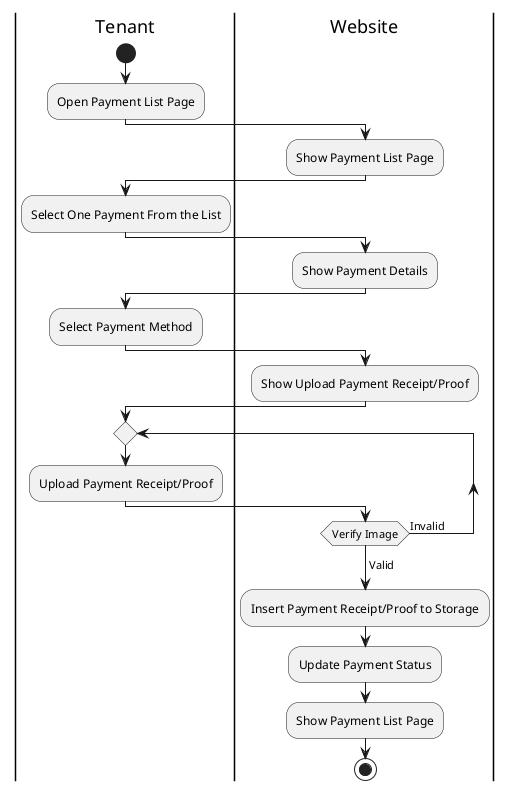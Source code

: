 @startuml

|Tenant|
start
:Open Payment List Page;

|Website|
:Show Payment List Page;

|Tenant|
:Select One Payment From the List;

|Website|
:Show Payment Details;

|Tenant|
:Select Payment Method;

|Website|
:Show Upload Payment Receipt/Proof;

|Tenant|
repeat
:Upload Payment Receipt/Proof;
|Website|
repeat while (Verify Image) is (Invalid)
        ->Valid;
    :Insert Payment Receipt/Proof to Storage;
    :Update Payment Status;
    :Show Payment List Page;
stop
@enduml